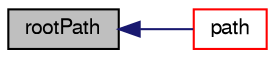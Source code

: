 digraph "rootPath"
{
  bgcolor="transparent";
  edge [fontname="FreeSans",fontsize="10",labelfontname="FreeSans",labelfontsize="10"];
  node [fontname="FreeSans",fontsize="10",shape=record];
  rankdir="LR";
  Node4451 [label="rootPath",height=0.2,width=0.4,color="black", fillcolor="grey75", style="filled", fontcolor="black"];
  Node4451 -> Node4452 [dir="back",color="midnightblue",fontsize="10",style="solid",fontname="FreeSans"];
  Node4452 [label="path",height=0.2,width=0.4,color="red",URL="$a26350.html#a3a68a482f9904838898709bec94fedc5",tooltip="Return path. "];
}
